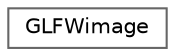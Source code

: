 digraph "类继承关系图"
{
 // LATEX_PDF_SIZE
  bgcolor="transparent";
  edge [fontname=Helvetica,fontsize=10,labelfontname=Helvetica,labelfontsize=10];
  node [fontname=Helvetica,fontsize=10,shape=box,height=0.2,width=0.4];
  rankdir="LR";
  Node0 [id="Node000000",label="GLFWimage",height=0.2,width=0.4,color="grey40", fillcolor="white", style="filled",URL="$struct_g_l_f_wimage.html",tooltip="Image data."];
}
